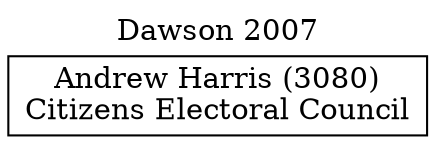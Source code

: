 // House preference flow
digraph "Andrew Harris (3080)_Dawson_2007" {
	graph [label="Dawson 2007" labelloc=t mclimit=10]
	node [shape=box]
	"Andrew Harris (3080)" [label="Andrew Harris (3080)
Citizens Electoral Council"]
}

